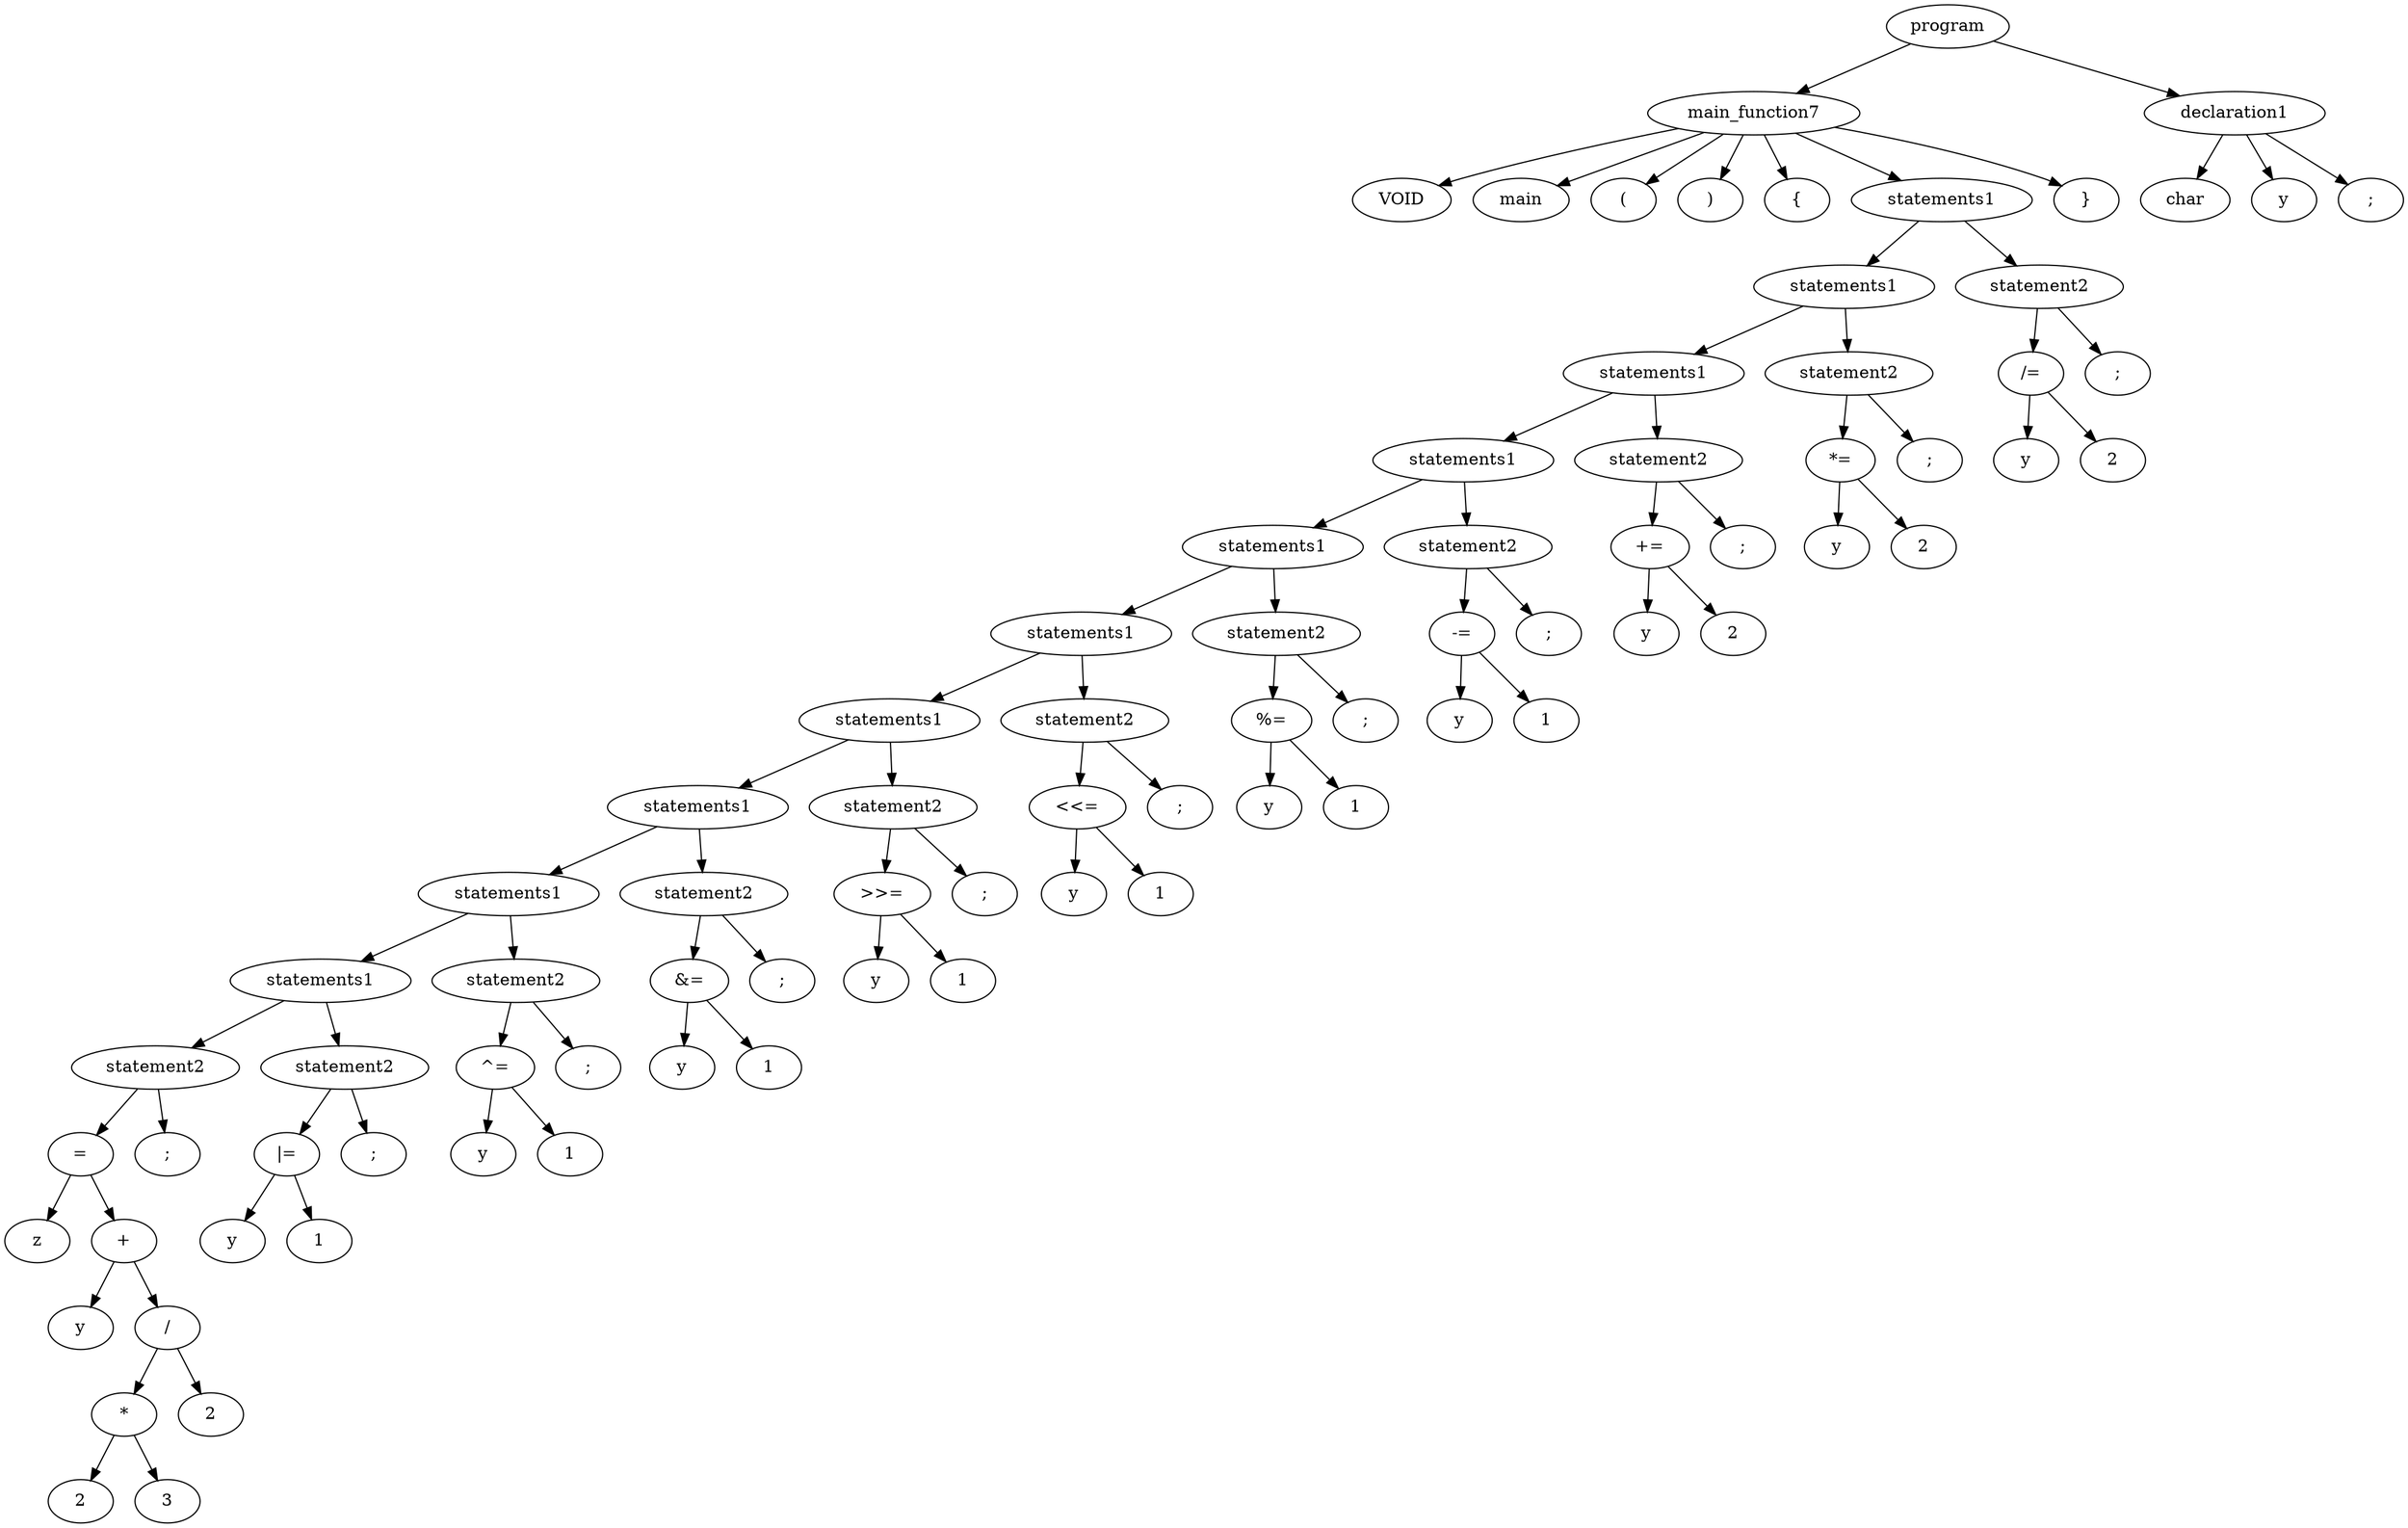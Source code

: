 strict digraph graphname {

0 [label="program"]
1 [label=" main_function7 "]; 
0 -> 1 ; 
2 [label=" VOID "]; 
1 -> 2 ; 
3 [label=" main "]; 
1 -> 3 ; 
4 [label=" ( "]; 
1 -> 4 ; 
5 [label=" ) "]; 
1 -> 5 ; 
6 [label=" { "]; 
1 -> 6 ; 
7 [label=" statements1 "]; 
1 -> 7 ; 
8 [label=" statements1 "]; 
7 -> 8 ; 
9 [label=" statements1 "]; 
8 -> 9 ; 
10 [label=" statements1 "]; 
9 -> 10 ; 
11 [label=" statements1 "]; 
10 -> 11 ; 
12 [label=" statements1 "]; 
11 -> 12 ; 
13 [label=" statements1 "]; 
12 -> 13 ; 
14 [label=" statements1 "]; 
13 -> 14 ; 
15 [label=" statements1 "]; 
14 -> 15 ; 
16 [label=" statements1 "]; 
15 -> 16 ; 
17 [label=" statement2 "]; 
16 -> 17 ; 
18 [label=" = "]; 
17 -> 18 ; 
19 [label=" z "]; 
18 -> 19 ; 
20 [label=" + "]; 
18 -> 20 ; 
21 [label=" y "]; 
20 -> 21 ; 
22 [label=" / "]; 
20 -> 22 ; 
23 [label=" * "]; 
22 -> 23 ; 
24 [label=" 2 "]; 
23 -> 24 ; 
25 [label=" 3 "]; 
23 -> 25 ; 
26 [label=" 2 "]; 
22 -> 26 ; 
27 [label=" ; "]; 
17 -> 27 ; 
28 [label=" statement2 "]; 
16 -> 28 ; 
29 [label=" |= "]; 
28 -> 29 ; 
30 [label=" y "]; 
29 -> 30 ; 
31 [label=" 1 "]; 
29 -> 31 ; 
32 [label=" ; "]; 
28 -> 32 ; 
33 [label=" statement2 "]; 
15 -> 33 ; 
34 [label=" ^= "]; 
33 -> 34 ; 
35 [label=" y "]; 
34 -> 35 ; 
36 [label=" 1 "]; 
34 -> 36 ; 
37 [label=" ; "]; 
33 -> 37 ; 
38 [label=" statement2 "]; 
14 -> 38 ; 
39 [label=" &= "]; 
38 -> 39 ; 
40 [label=" y "]; 
39 -> 40 ; 
41 [label=" 1 "]; 
39 -> 41 ; 
42 [label=" ; "]; 
38 -> 42 ; 
43 [label=" statement2 "]; 
13 -> 43 ; 
44 [label=" >>= "]; 
43 -> 44 ; 
45 [label=" y "]; 
44 -> 45 ; 
46 [label=" 1 "]; 
44 -> 46 ; 
47 [label=" ; "]; 
43 -> 47 ; 
48 [label=" statement2 "]; 
12 -> 48 ; 
49 [label=" <<= "]; 
48 -> 49 ; 
50 [label=" y "]; 
49 -> 50 ; 
51 [label=" 1 "]; 
49 -> 51 ; 
52 [label=" ; "]; 
48 -> 52 ; 
53 [label=" statement2 "]; 
11 -> 53 ; 
54 [label=" %= "]; 
53 -> 54 ; 
55 [label=" y "]; 
54 -> 55 ; 
56 [label=" 1 "]; 
54 -> 56 ; 
57 [label=" ; "]; 
53 -> 57 ; 
58 [label=" statement2 "]; 
10 -> 58 ; 
59 [label=" -= "]; 
58 -> 59 ; 
60 [label=" y "]; 
59 -> 60 ; 
61 [label=" 1 "]; 
59 -> 61 ; 
62 [label=" ; "]; 
58 -> 62 ; 
63 [label=" statement2 "]; 
9 -> 63 ; 
64 [label=" += "]; 
63 -> 64 ; 
65 [label=" y "]; 
64 -> 65 ; 
66 [label=" 2 "]; 
64 -> 66 ; 
67 [label=" ; "]; 
63 -> 67 ; 
68 [label=" statement2 "]; 
8 -> 68 ; 
69 [label=" *= "]; 
68 -> 69 ; 
70 [label=" y "]; 
69 -> 70 ; 
71 [label=" 2 "]; 
69 -> 71 ; 
72 [label=" ; "]; 
68 -> 72 ; 
73 [label=" statement2 "]; 
7 -> 73 ; 
74 [label=" /= "]; 
73 -> 74 ; 
75 [label=" y "]; 
74 -> 75 ; 
76 [label=" 2 "]; 
74 -> 76 ; 
77 [label=" ; "]; 
73 -> 77 ; 
78 [label=" } "]; 
1 -> 78 ; 
79 [label=" declaration1 "]; 
0 -> 79 ; 
80 [label=" char "]; 
79 -> 80 ; 
81 [label=" y "]; 
79 -> 81 ; 
82 [label=" ; "]; 
79 -> 82 ; 


}